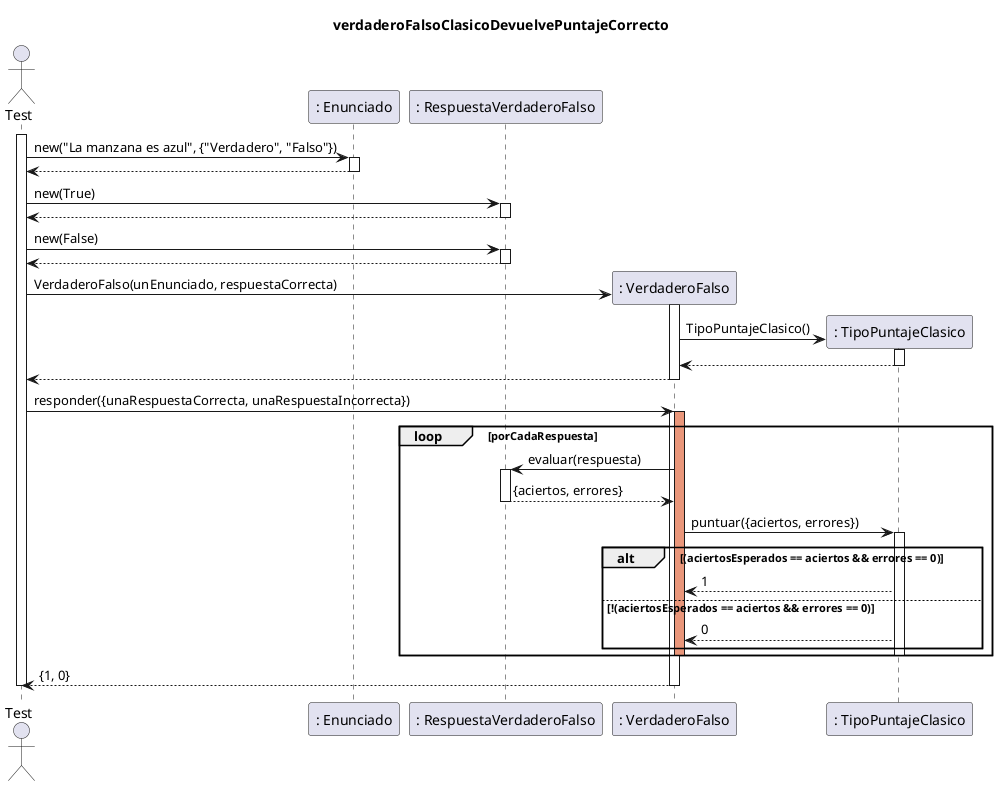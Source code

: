 @startuml
skinparam classAttributeIconSize 0

title verdaderoFalsoClasicoDevuelvePuntajeCorrecto

actor Test
participant ": Enunciado" as enunciado
participant ": RespuestaVerdaderoFalso" as respuesta
participant ": VerdaderoFalso" as preguntaVF
participant ": TipoPuntajeClasico" as puntaje

activate Test

    Test -> enunciado: new("La manzana es azul", {"Verdadero", "Falso"})
    activate enunciado
        enunciado --> Test
    deactivate enunciado
    Test -> respuesta: new(True)
    activate respuesta
        respuesta --> Test
    deactivate respuesta

    Test -> respuesta: new(False)
    activate respuesta
        respuesta --> Test
    deactivate respuesta

    create preguntaVF
    Test -> preguntaVF: VerdaderoFalso(unEnunciado, respuestaCorrecta)
    activate preguntaVF
        create puntaje
        preguntaVF -> puntaje: TipoPuntajeClasico()
        activate puntaje
            puntaje --> preguntaVF
        deactivate puntaje
        preguntaVF --> Test
    deactivate preguntaVF

    Test -> preguntaVF: responder({unaRespuestaCorrecta, unaRespuestaIncorrecta})
    activate preguntaVF
        loop porCadaRespuesta
            activate preguntaVF #DarkSalmon
                preguntaVF -> respuesta: evaluar(respuesta)
                activate respuesta
                    respuesta --> preguntaVF: {aciertos, errores}
                deactivate respuesta
                preguntaVF -> puntaje: puntuar({aciertos, errores})
                activate puntaje 
                    alt (aciertosEsperados == aciertos && errores == 0)
                        puntaje --> preguntaVF: 1
                    else !(aciertosEsperados == aciertos && errores == 0)
                         puntaje --> preguntaVF: 0
                    end 
                deactivate puntaje
            deactivate preguntaVF
        end
        preguntaVF --> Test: {1, 0}
    deactivate preguntaVF

deactivate Test


@enduml